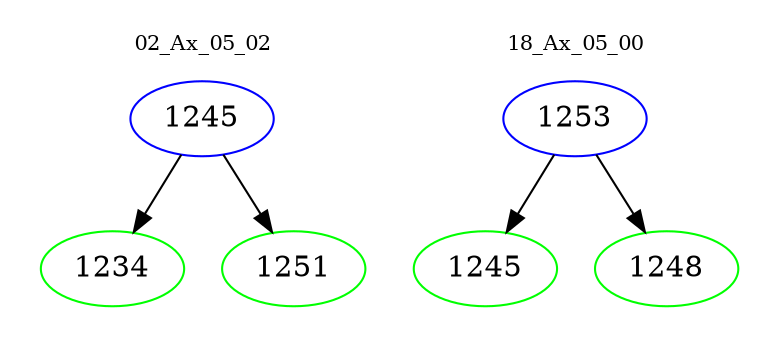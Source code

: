 digraph{
subgraph cluster_0 {
color = white
label = "02_Ax_05_02";
fontsize=10;
T0_1245 [label="1245", color="blue"]
T0_1245 -> T0_1234 [color="black"]
T0_1234 [label="1234", color="green"]
T0_1245 -> T0_1251 [color="black"]
T0_1251 [label="1251", color="green"]
}
subgraph cluster_1 {
color = white
label = "18_Ax_05_00";
fontsize=10;
T1_1253 [label="1253", color="blue"]
T1_1253 -> T1_1245 [color="black"]
T1_1245 [label="1245", color="green"]
T1_1253 -> T1_1248 [color="black"]
T1_1248 [label="1248", color="green"]
}
}
